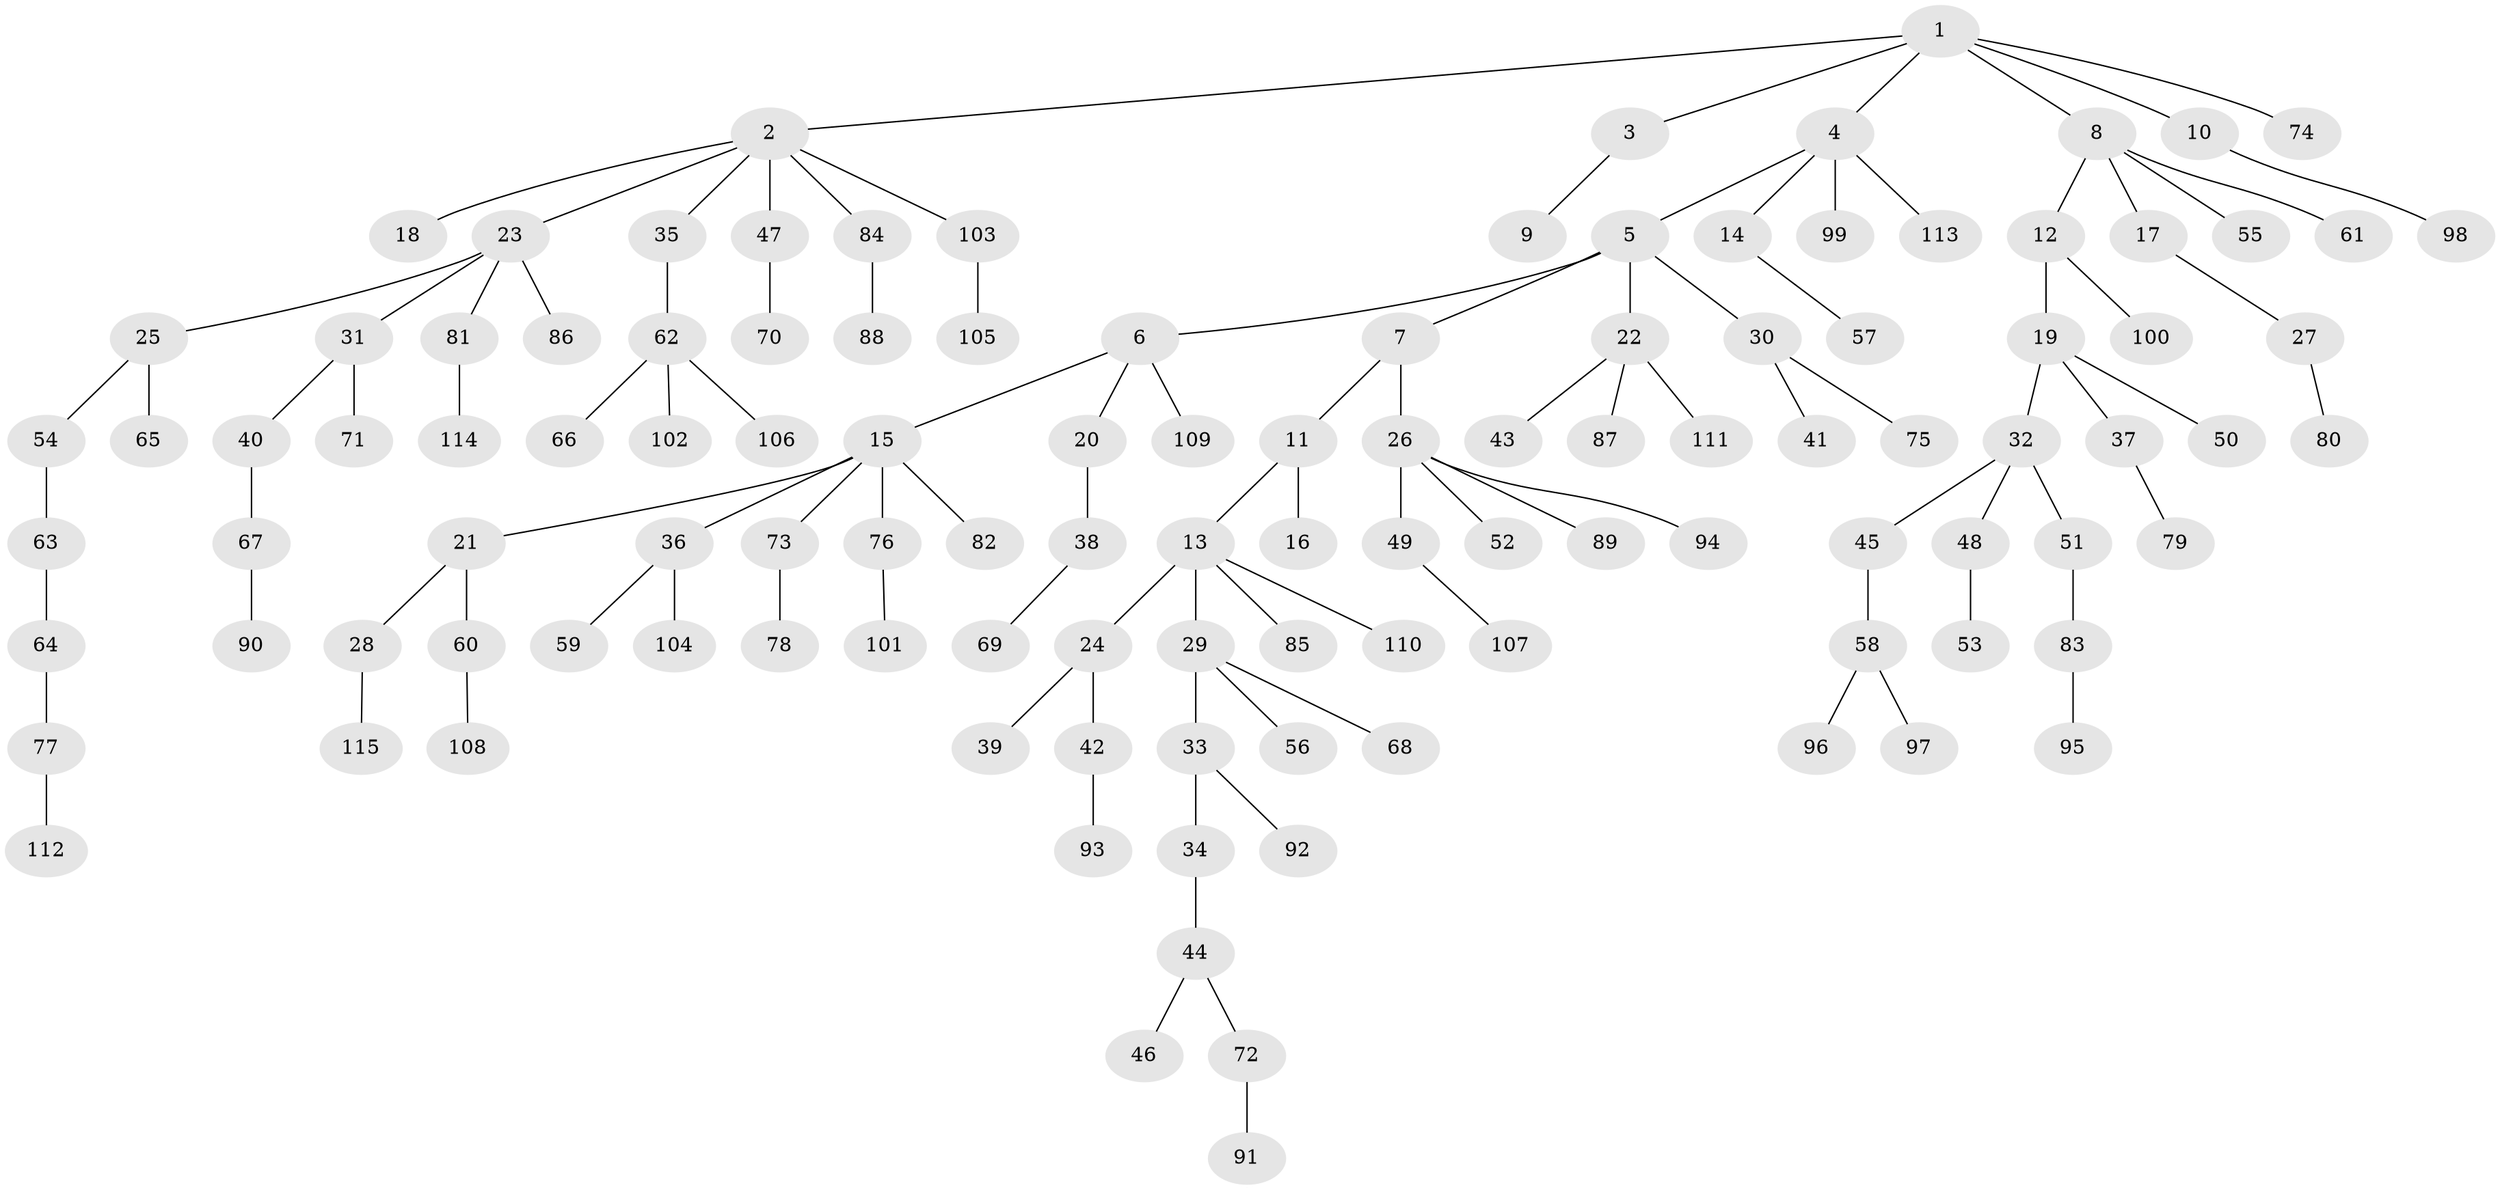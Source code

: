 // Generated by graph-tools (version 1.1) at 2025/50/03/09/25 03:50:26]
// undirected, 115 vertices, 114 edges
graph export_dot {
graph [start="1"]
  node [color=gray90,style=filled];
  1;
  2;
  3;
  4;
  5;
  6;
  7;
  8;
  9;
  10;
  11;
  12;
  13;
  14;
  15;
  16;
  17;
  18;
  19;
  20;
  21;
  22;
  23;
  24;
  25;
  26;
  27;
  28;
  29;
  30;
  31;
  32;
  33;
  34;
  35;
  36;
  37;
  38;
  39;
  40;
  41;
  42;
  43;
  44;
  45;
  46;
  47;
  48;
  49;
  50;
  51;
  52;
  53;
  54;
  55;
  56;
  57;
  58;
  59;
  60;
  61;
  62;
  63;
  64;
  65;
  66;
  67;
  68;
  69;
  70;
  71;
  72;
  73;
  74;
  75;
  76;
  77;
  78;
  79;
  80;
  81;
  82;
  83;
  84;
  85;
  86;
  87;
  88;
  89;
  90;
  91;
  92;
  93;
  94;
  95;
  96;
  97;
  98;
  99;
  100;
  101;
  102;
  103;
  104;
  105;
  106;
  107;
  108;
  109;
  110;
  111;
  112;
  113;
  114;
  115;
  1 -- 2;
  1 -- 3;
  1 -- 4;
  1 -- 8;
  1 -- 10;
  1 -- 74;
  2 -- 18;
  2 -- 23;
  2 -- 35;
  2 -- 47;
  2 -- 84;
  2 -- 103;
  3 -- 9;
  4 -- 5;
  4 -- 14;
  4 -- 99;
  4 -- 113;
  5 -- 6;
  5 -- 7;
  5 -- 22;
  5 -- 30;
  6 -- 15;
  6 -- 20;
  6 -- 109;
  7 -- 11;
  7 -- 26;
  8 -- 12;
  8 -- 17;
  8 -- 55;
  8 -- 61;
  10 -- 98;
  11 -- 13;
  11 -- 16;
  12 -- 19;
  12 -- 100;
  13 -- 24;
  13 -- 29;
  13 -- 85;
  13 -- 110;
  14 -- 57;
  15 -- 21;
  15 -- 36;
  15 -- 73;
  15 -- 76;
  15 -- 82;
  17 -- 27;
  19 -- 32;
  19 -- 37;
  19 -- 50;
  20 -- 38;
  21 -- 28;
  21 -- 60;
  22 -- 43;
  22 -- 87;
  22 -- 111;
  23 -- 25;
  23 -- 31;
  23 -- 81;
  23 -- 86;
  24 -- 39;
  24 -- 42;
  25 -- 54;
  25 -- 65;
  26 -- 49;
  26 -- 52;
  26 -- 89;
  26 -- 94;
  27 -- 80;
  28 -- 115;
  29 -- 33;
  29 -- 56;
  29 -- 68;
  30 -- 41;
  30 -- 75;
  31 -- 40;
  31 -- 71;
  32 -- 45;
  32 -- 48;
  32 -- 51;
  33 -- 34;
  33 -- 92;
  34 -- 44;
  35 -- 62;
  36 -- 59;
  36 -- 104;
  37 -- 79;
  38 -- 69;
  40 -- 67;
  42 -- 93;
  44 -- 46;
  44 -- 72;
  45 -- 58;
  47 -- 70;
  48 -- 53;
  49 -- 107;
  51 -- 83;
  54 -- 63;
  58 -- 96;
  58 -- 97;
  60 -- 108;
  62 -- 66;
  62 -- 102;
  62 -- 106;
  63 -- 64;
  64 -- 77;
  67 -- 90;
  72 -- 91;
  73 -- 78;
  76 -- 101;
  77 -- 112;
  81 -- 114;
  83 -- 95;
  84 -- 88;
  103 -- 105;
}
